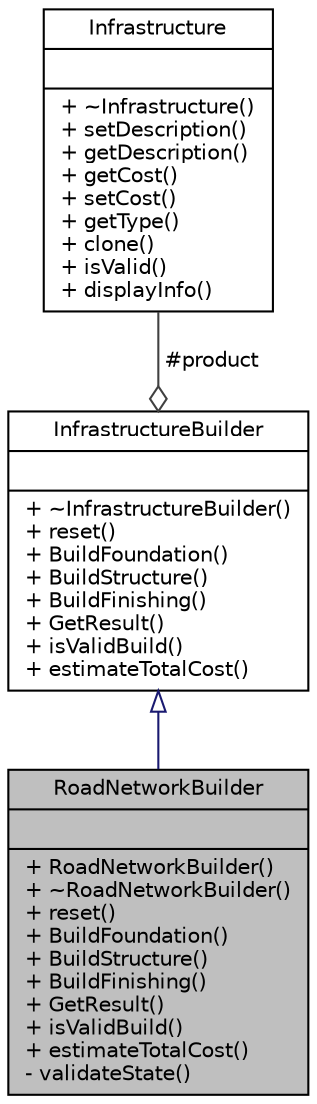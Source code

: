 digraph "RoadNetworkBuilder"
{
 // LATEX_PDF_SIZE
  edge [fontname="Helvetica",fontsize="10",labelfontname="Helvetica",labelfontsize="10"];
  node [fontname="Helvetica",fontsize="10",shape=record];
  Node1 [label="{RoadNetworkBuilder\n||+ RoadNetworkBuilder()\l+ ~RoadNetworkBuilder()\l+ reset()\l+ BuildFoundation()\l+ BuildStructure()\l+ BuildFinishing()\l+ GetResult()\l+ isValidBuild()\l+ estimateTotalCost()\l- validateState()\l}",height=0.2,width=0.4,color="black", fillcolor="grey75", style="filled", fontcolor="black",tooltip="A builder class responsible for constructing road network infrastructure @inherits InfrastructureBuil..."];
  Node2 -> Node1 [dir="back",color="midnightblue",fontsize="10",style="solid",arrowtail="onormal",fontname="Helvetica"];
  Node2 [label="{InfrastructureBuilder\n||+ ~InfrastructureBuilder()\l+ reset()\l+ BuildFoundation()\l+ BuildStructure()\l+ BuildFinishing()\l+ GetResult()\l+ isValidBuild()\l+ estimateTotalCost()\l}",height=0.2,width=0.4,color="black", fillcolor="white", style="filled",URL="$classInfrastructureBuilder.html",tooltip="Abstract builder class that defines the interface for constructing Infrastructure objects."];
  Node3 -> Node2 [color="grey25",fontsize="10",style="solid",label=" #product" ,arrowhead="odiamond",fontname="Helvetica"];
  Node3 [label="{Infrastructure\n||+ ~Infrastructure()\l+ setDescription()\l+ getDescription()\l+ getCost()\l+ setCost()\l+ getType()\l+ clone()\l+ isValid()\l+ displayInfo()\l}",height=0.2,width=0.4,color="black", fillcolor="white", style="filled",URL="$classInfrastructure.html",tooltip="Abstract base class for infrastructure components."];
}
